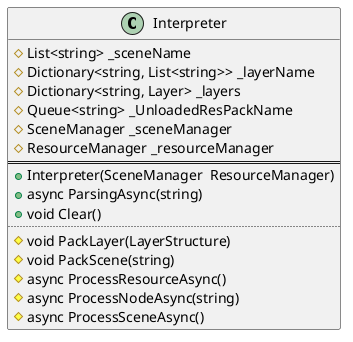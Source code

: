 @startuml
class Interpreter{
	# List<string> _sceneName
	# Dictionary<string, List<string>> _layerName
	# Dictionary<string, Layer> _layers
	# Queue<string> _UnloadedResPackName
	# SceneManager _sceneManager
	# ResourceManager _resourceManager
	==
	+ Interpreter(SceneManager  ResourceManager)
	+ async ParsingAsync(string)
	+ void Clear()
	..
	# void PackLayer(LayerStructure)
	# void PackScene(string)
	# async ProcessResourceAsync()
	# async ProcessNodeAsync(string)
	# async ProcessSceneAsync()
}
@enduml